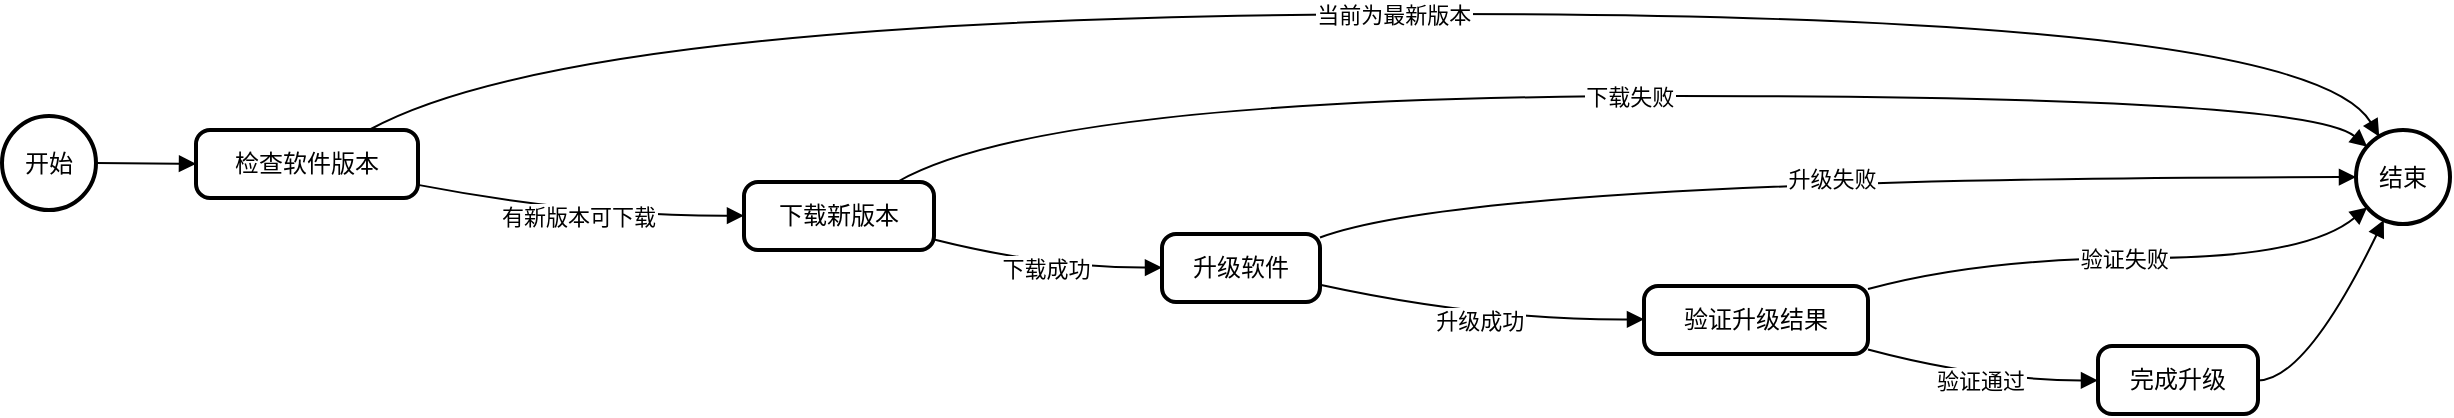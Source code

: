 <mxfile version="21.0.8" type="github"><diagram name="第 1 页" id="NhWNGEzgICBkPY9_8iQq"><mxGraphModel><root><mxCell id="0"/><mxCell id="1" parent="0"/><mxCell id="2" value="开始" style="ellipse;aspect=fixed;strokeWidth=2;whiteSpace=wrap;" vertex="1" parent="1"><mxGeometry y="60" width="47" height="47" as="geometry"/></mxCell><mxCell id="3" value="检查软件版本" style="rounded=1;absoluteArcSize=1;arcSize=14;whiteSpace=wrap;strokeWidth=2;" vertex="1" parent="1"><mxGeometry x="97" y="67" width="111" height="34" as="geometry"/></mxCell><mxCell id="4" value="下载新版本" style="rounded=1;absoluteArcSize=1;arcSize=14;whiteSpace=wrap;strokeWidth=2;" vertex="1" parent="1"><mxGeometry x="371" y="93" width="95" height="34" as="geometry"/></mxCell><mxCell id="5" value="升级软件" style="rounded=1;absoluteArcSize=1;arcSize=14;whiteSpace=wrap;strokeWidth=2;" vertex="1" parent="1"><mxGeometry x="580" y="119" width="79" height="34" as="geometry"/></mxCell><mxCell id="6" value="验证升级结果" style="rounded=1;absoluteArcSize=1;arcSize=14;whiteSpace=wrap;strokeWidth=2;" vertex="1" parent="1"><mxGeometry x="821" y="145" width="112" height="34" as="geometry"/></mxCell><mxCell id="7" value="完成升级" style="rounded=1;absoluteArcSize=1;arcSize=14;whiteSpace=wrap;strokeWidth=2;" vertex="1" parent="1"><mxGeometry x="1048" y="175" width="80" height="34" as="geometry"/></mxCell><mxCell id="8" value="结束" style="ellipse;aspect=fixed;strokeWidth=2;whiteSpace=wrap;" vertex="1" parent="1"><mxGeometry x="1177" y="67" width="47" height="47" as="geometry"/></mxCell><mxCell id="9" value="" style="curved=1;startArrow=none;endArrow=block;exitX=1;exitY=0.509;entryX=0;entryY=0.498;" edge="1" parent="1" source="2" target="3"><mxGeometry relative="1" as="geometry"><Array as="points"/></mxGeometry></mxCell><mxCell id="10" value="当前为最新版本" style="curved=1;startArrow=none;endArrow=block;exitX=0.778;exitY=0.002;entryX=0.208;entryY=4.058e-8;" edge="1" parent="1" source="3" target="8"><mxGeometry relative="1" as="geometry"><Array as="points"><mxPoint x="289" y="9"/><mxPoint x="1152" y="9"/></Array></mxGeometry></mxCell><mxCell id="11" value="有新版本可下载" style="curved=1;startArrow=none;endArrow=block;exitX=1;exitY=0.807;entryX=-0.004;entryY=0.495;" edge="1" parent="1" source="3" target="4"><mxGeometry relative="1" as="geometry"><Array as="points"><mxPoint x="289" y="110"/></Array></mxGeometry></mxCell><mxCell id="12" value="下载成功" style="curved=1;startArrow=none;endArrow=block;exitX=0.996;exitY=0.842;entryX=-0.004;entryY=0.493;" edge="1" parent="1" source="4" target="5"><mxGeometry relative="1" as="geometry"><Array as="points"><mxPoint x="523" y="136"/></Array></mxGeometry></mxCell><mxCell id="13" value="下载失败" style="curved=1;startArrow=none;endArrow=block;exitX=0.806;exitY=5.61e-8;entryX=0.007;entryY=0.082;" edge="1" parent="1" source="4" target="8"><mxGeometry relative="1" as="geometry"><Array as="points"><mxPoint x="523" y="50"/><mxPoint x="1152" y="50"/></Array></mxGeometry></mxCell><mxCell id="14" value="升级成功" style="curved=1;startArrow=none;endArrow=block;exitX=0.996;exitY=0.743;entryX=-0.003;entryY=0.49;" edge="1" parent="1" source="5" target="6"><mxGeometry relative="1" as="geometry"><Array as="points"><mxPoint x="740" y="162"/></Array></mxGeometry></mxCell><mxCell id="15" value="升级失败" style="curved=1;startArrow=none;endArrow=block;exitX=0.996;exitY=0.056;entryX=0.007;entryY=0.5;" edge="1" parent="1" source="5" target="8"><mxGeometry relative="1" as="geometry"><Array as="points"><mxPoint x="740" y="91"/></Array></mxGeometry></mxCell><mxCell id="16" value="验证通过" style="curved=1;startArrow=none;endArrow=block;exitX=1.0;exitY=0.935;entryX=-0.004;entryY=0.507;" edge="1" parent="1" source="6" target="7"><mxGeometry relative="1" as="geometry"><Array as="points"><mxPoint x="990" y="192"/></Array></mxGeometry></mxCell><mxCell id="17" value="验证失败" style="curved=1;startArrow=none;endArrow=block;exitX=1.0;exitY=0.045;entryX=0.007;entryY=0.918;" edge="1" parent="1" source="6" target="8"><mxGeometry relative="1" as="geometry"><Array as="points"><mxPoint x="990" y="131"/><mxPoint x="1152" y="131"/></Array></mxGeometry></mxCell><mxCell id="18" value="" style="curved=1;startArrow=none;endArrow=block;exitX=0.992;exitY=0.507;entryX=0.269;entryY=1.0;" edge="1" parent="1" source="7" target="8"><mxGeometry relative="1" as="geometry"><Array as="points"><mxPoint x="1152" y="192"/></Array></mxGeometry></mxCell></root></mxGraphModel></diagram></mxfile>